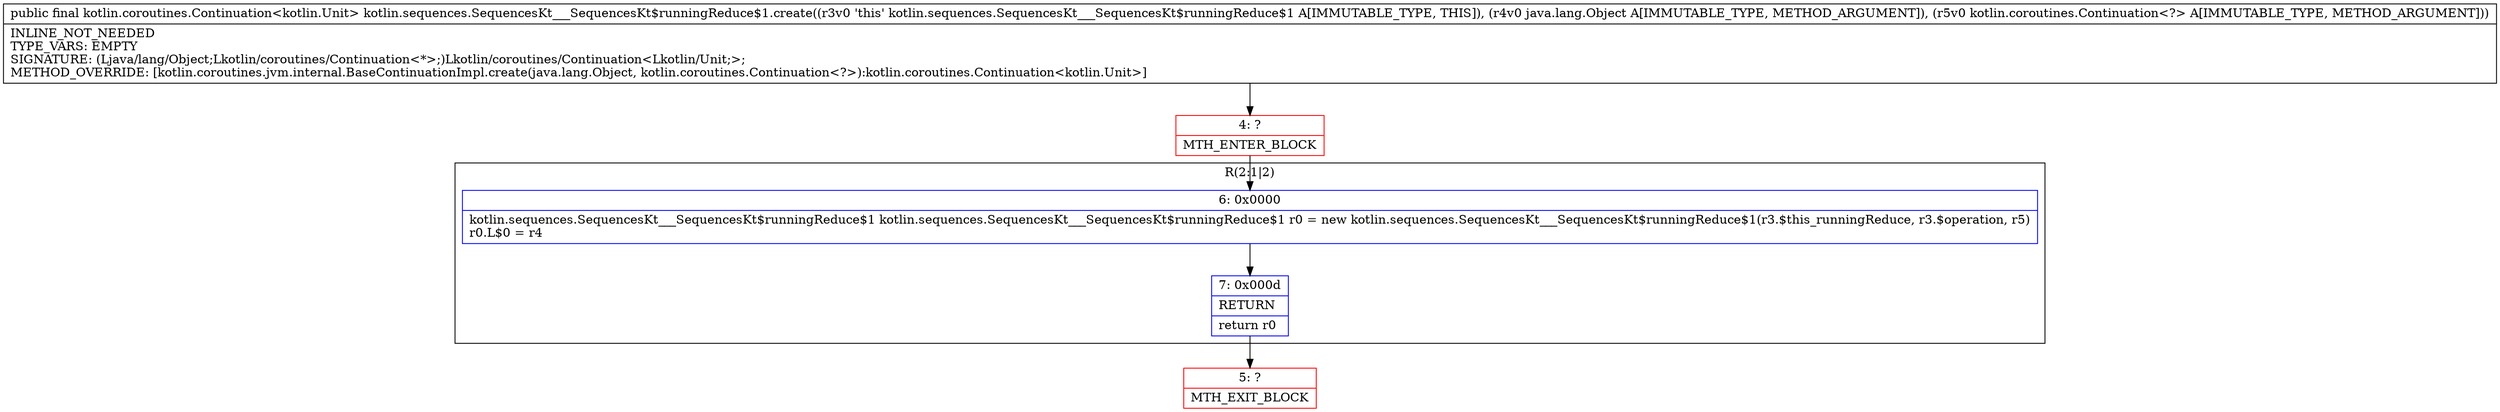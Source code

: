 digraph "CFG forkotlin.sequences.SequencesKt___SequencesKt$runningReduce$1.create(Ljava\/lang\/Object;Lkotlin\/coroutines\/Continuation;)Lkotlin\/coroutines\/Continuation;" {
subgraph cluster_Region_508881717 {
label = "R(2:1|2)";
node [shape=record,color=blue];
Node_6 [shape=record,label="{6\:\ 0x0000|kotlin.sequences.SequencesKt___SequencesKt$runningReduce$1 kotlin.sequences.SequencesKt___SequencesKt$runningReduce$1 r0 = new kotlin.sequences.SequencesKt___SequencesKt$runningReduce$1(r3.$this_runningReduce, r3.$operation, r5)\lr0.L$0 = r4\l}"];
Node_7 [shape=record,label="{7\:\ 0x000d|RETURN\l|return r0\l}"];
}
Node_4 [shape=record,color=red,label="{4\:\ ?|MTH_ENTER_BLOCK\l}"];
Node_5 [shape=record,color=red,label="{5\:\ ?|MTH_EXIT_BLOCK\l}"];
MethodNode[shape=record,label="{public final kotlin.coroutines.Continuation\<kotlin.Unit\> kotlin.sequences.SequencesKt___SequencesKt$runningReduce$1.create((r3v0 'this' kotlin.sequences.SequencesKt___SequencesKt$runningReduce$1 A[IMMUTABLE_TYPE, THIS]), (r4v0 java.lang.Object A[IMMUTABLE_TYPE, METHOD_ARGUMENT]), (r5v0 kotlin.coroutines.Continuation\<?\> A[IMMUTABLE_TYPE, METHOD_ARGUMENT]))  | INLINE_NOT_NEEDED\lTYPE_VARS: EMPTY\lSIGNATURE: (Ljava\/lang\/Object;Lkotlin\/coroutines\/Continuation\<*\>;)Lkotlin\/coroutines\/Continuation\<Lkotlin\/Unit;\>;\lMETHOD_OVERRIDE: [kotlin.coroutines.jvm.internal.BaseContinuationImpl.create(java.lang.Object, kotlin.coroutines.Continuation\<?\>):kotlin.coroutines.Continuation\<kotlin.Unit\>]\l}"];
MethodNode -> Node_4;Node_6 -> Node_7;
Node_7 -> Node_5;
Node_4 -> Node_6;
}

